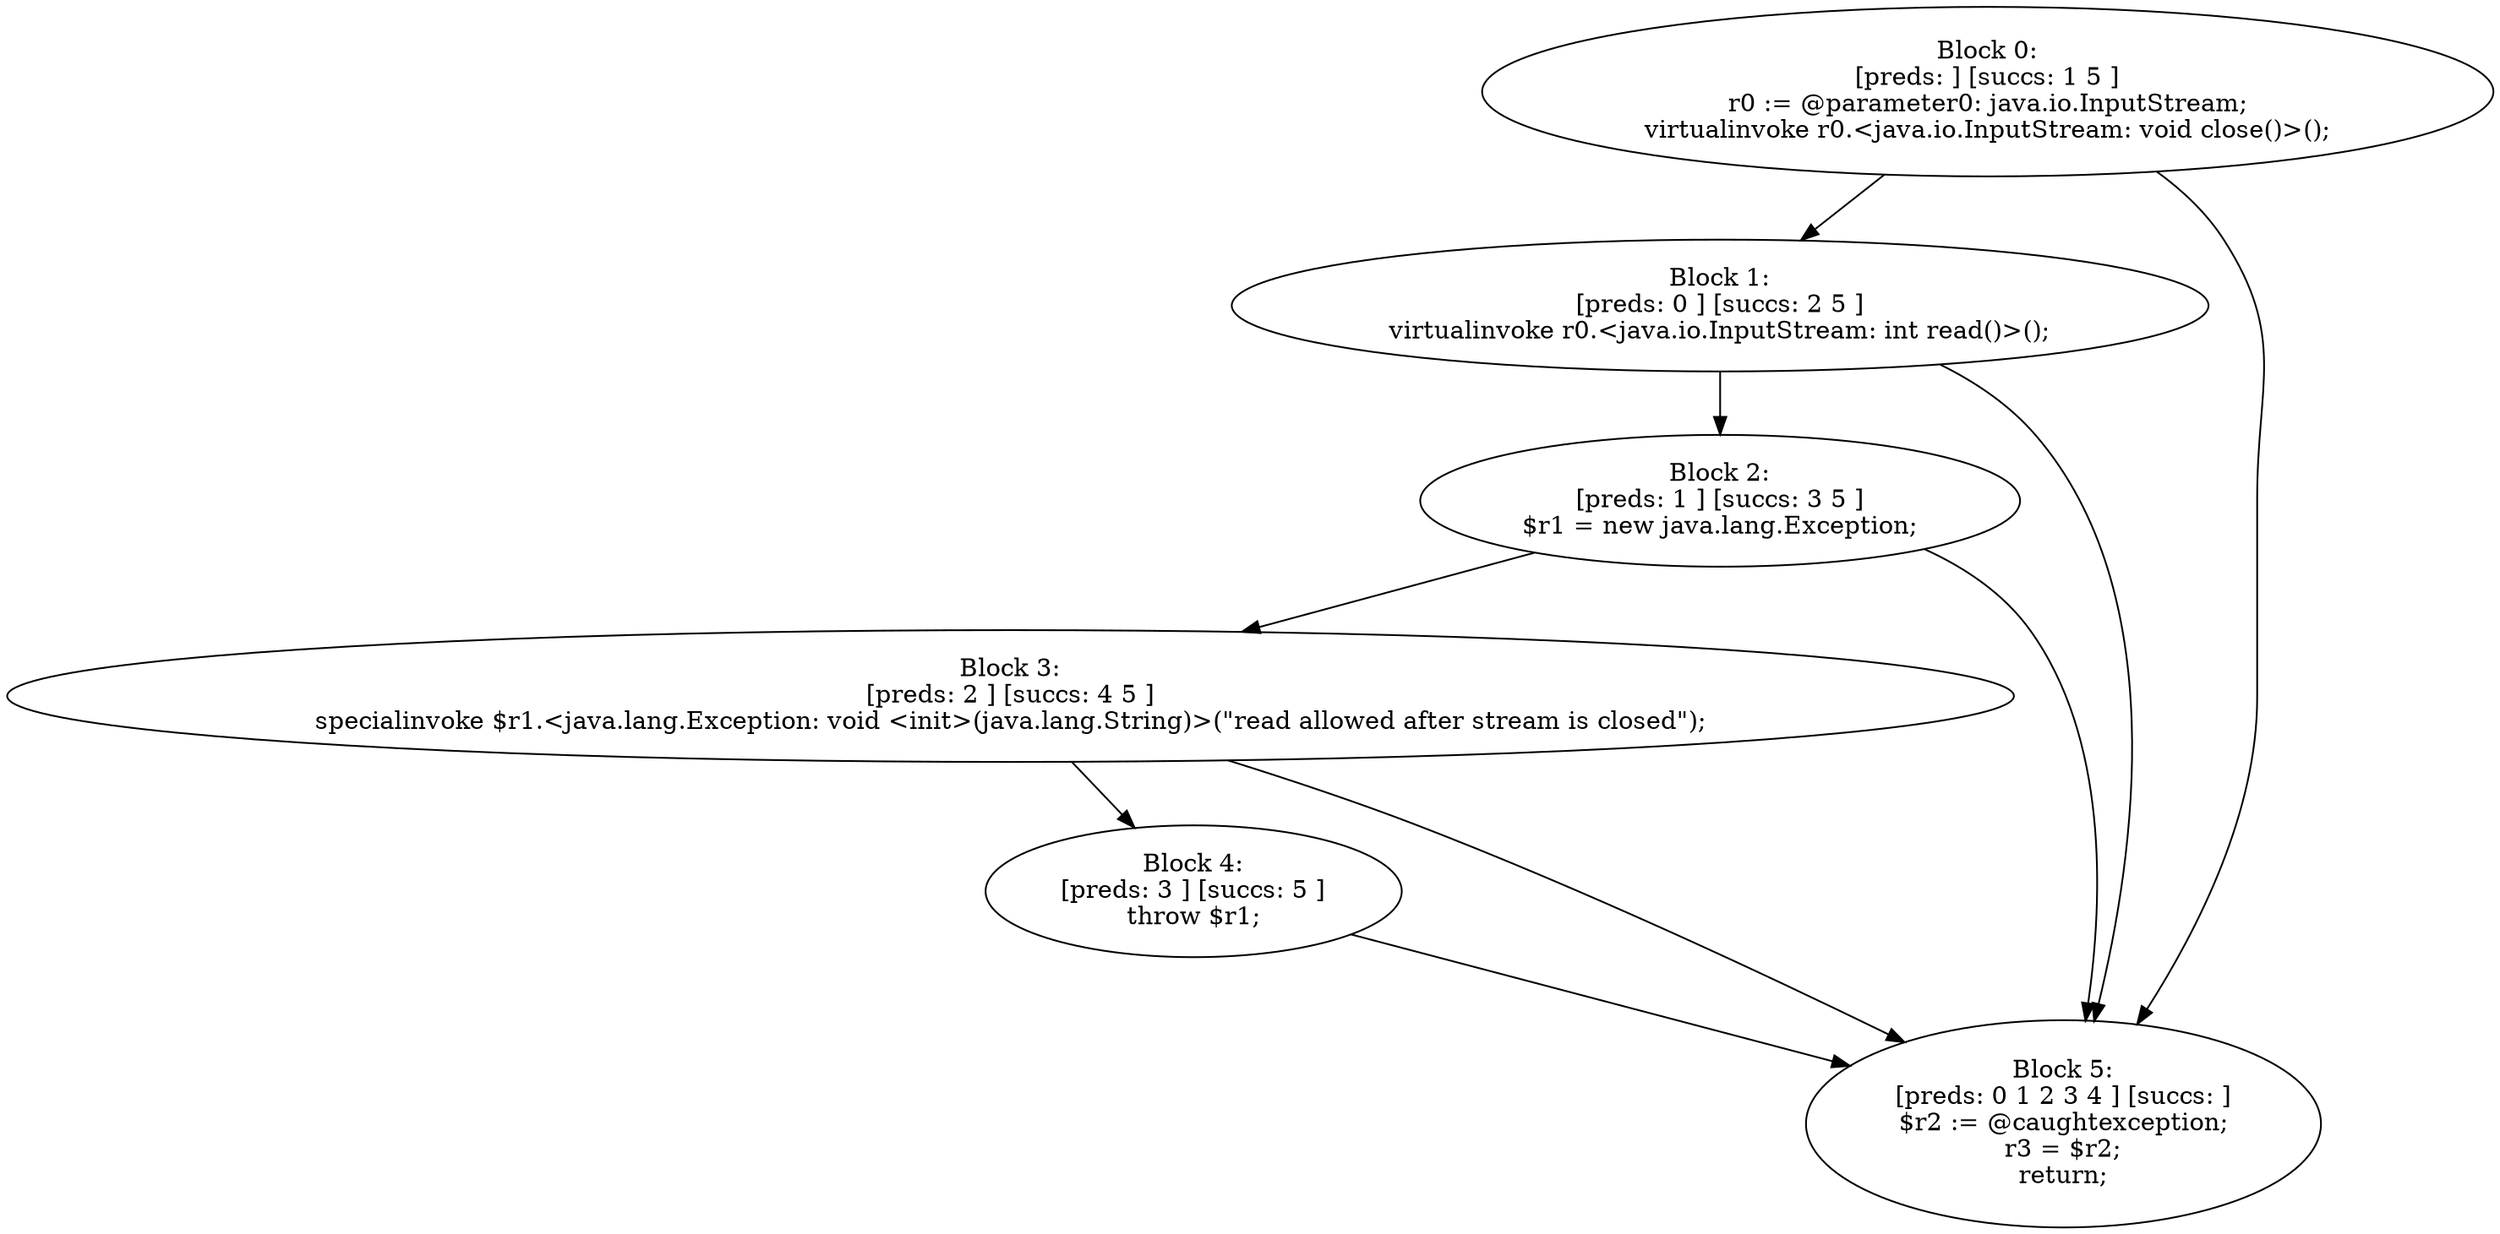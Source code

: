 digraph "unitGraph" {
    "Block 0:
[preds: ] [succs: 1 5 ]
r0 := @parameter0: java.io.InputStream;
virtualinvoke r0.<java.io.InputStream: void close()>();
"
    "Block 1:
[preds: 0 ] [succs: 2 5 ]
virtualinvoke r0.<java.io.InputStream: int read()>();
"
    "Block 2:
[preds: 1 ] [succs: 3 5 ]
$r1 = new java.lang.Exception;
"
    "Block 3:
[preds: 2 ] [succs: 4 5 ]
specialinvoke $r1.<java.lang.Exception: void <init>(java.lang.String)>(\"read allowed after stream is closed\");
"
    "Block 4:
[preds: 3 ] [succs: 5 ]
throw $r1;
"
    "Block 5:
[preds: 0 1 2 3 4 ] [succs: ]
$r2 := @caughtexception;
r3 = $r2;
return;
"
    "Block 0:
[preds: ] [succs: 1 5 ]
r0 := @parameter0: java.io.InputStream;
virtualinvoke r0.<java.io.InputStream: void close()>();
"->"Block 1:
[preds: 0 ] [succs: 2 5 ]
virtualinvoke r0.<java.io.InputStream: int read()>();
";
    "Block 0:
[preds: ] [succs: 1 5 ]
r0 := @parameter0: java.io.InputStream;
virtualinvoke r0.<java.io.InputStream: void close()>();
"->"Block 5:
[preds: 0 1 2 3 4 ] [succs: ]
$r2 := @caughtexception;
r3 = $r2;
return;
";
    "Block 1:
[preds: 0 ] [succs: 2 5 ]
virtualinvoke r0.<java.io.InputStream: int read()>();
"->"Block 2:
[preds: 1 ] [succs: 3 5 ]
$r1 = new java.lang.Exception;
";
    "Block 1:
[preds: 0 ] [succs: 2 5 ]
virtualinvoke r0.<java.io.InputStream: int read()>();
"->"Block 5:
[preds: 0 1 2 3 4 ] [succs: ]
$r2 := @caughtexception;
r3 = $r2;
return;
";
    "Block 2:
[preds: 1 ] [succs: 3 5 ]
$r1 = new java.lang.Exception;
"->"Block 3:
[preds: 2 ] [succs: 4 5 ]
specialinvoke $r1.<java.lang.Exception: void <init>(java.lang.String)>(\"read allowed after stream is closed\");
";
    "Block 2:
[preds: 1 ] [succs: 3 5 ]
$r1 = new java.lang.Exception;
"->"Block 5:
[preds: 0 1 2 3 4 ] [succs: ]
$r2 := @caughtexception;
r3 = $r2;
return;
";
    "Block 3:
[preds: 2 ] [succs: 4 5 ]
specialinvoke $r1.<java.lang.Exception: void <init>(java.lang.String)>(\"read allowed after stream is closed\");
"->"Block 4:
[preds: 3 ] [succs: 5 ]
throw $r1;
";
    "Block 3:
[preds: 2 ] [succs: 4 5 ]
specialinvoke $r1.<java.lang.Exception: void <init>(java.lang.String)>(\"read allowed after stream is closed\");
"->"Block 5:
[preds: 0 1 2 3 4 ] [succs: ]
$r2 := @caughtexception;
r3 = $r2;
return;
";
    "Block 4:
[preds: 3 ] [succs: 5 ]
throw $r1;
"->"Block 5:
[preds: 0 1 2 3 4 ] [succs: ]
$r2 := @caughtexception;
r3 = $r2;
return;
";
}
